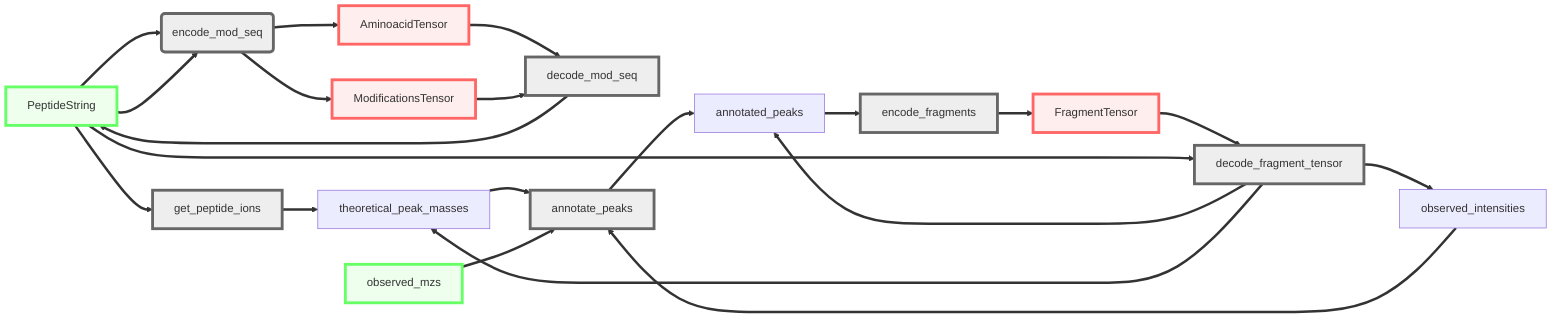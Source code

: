 graph LR
  PeptideString ==> encode_mod_seq(encode_mod_seq) ;
  encode_mod_seq==> AminoacidTensor;
  PeptideString ==> encode_mod_seq ;
  encode_mod_seq ==> ModificationsTensor;

  style encode_mod_seq fill:#eeeeee,stroke:#666666,stroke-width:4px

  AminoacidTensor ==> decode_mod_seq;
  decode_mod_seq==> PeptideString;
  ModificationsTensor ==> decode_mod_seq;

  style decode_mod_seq fill:#eeeeee,stroke:#666666,stroke-width:4px

  PeptideString ==> get_peptide_ions ;
  get_peptide_ions ==> theoretical_peak_masses

  style get_peptide_ions fill:#eeeeee,stroke:#666666,stroke-width:4px

  theoretical_peak_masses ==> annotate_peaks
  observed_mzs ==> annotate_peaks
  observed_intensities ==> annotate_peaks

  style annotate_peaks fill:#eeeeee,stroke:#666666,stroke-width:4px

  annotate_peaks ==> annotated_peaks
  annotated_peaks ==> encode_fragments
  encode_fragments ==> FragmentTensor

  style encode_fragments fill:#eeeeee,stroke:#666666,stroke-width:4px

  FragmentTensor ==>  decode_fragment_tensor
  PeptideString ==>  decode_fragment_tensor
  decode_fragment_tensor ==> annotated_peaks
  decode_fragment_tensor ==> observed_intensities
  decode_fragment_tensor ==> theoretical_peak_masses

  style decode_fragment_tensor fill:#eeeeee,stroke:#666666,stroke-width:4px

  style AminoacidTensor fill:#ffeeee,stroke:#ff6666,stroke-width:4px
  style ModificationsTensor fill:#ffeeee,stroke:#ff6666,stroke-width:4px
  style FragmentTensor fill:#ffeeee,stroke:#ff6666,stroke-width:4px

  style PeptideString fill:#eeffee,stroke:#66ff66,stroke-width:4px
  style observed_mzs fill:#eeffee,stroke:#66ff66,stroke-width:4px